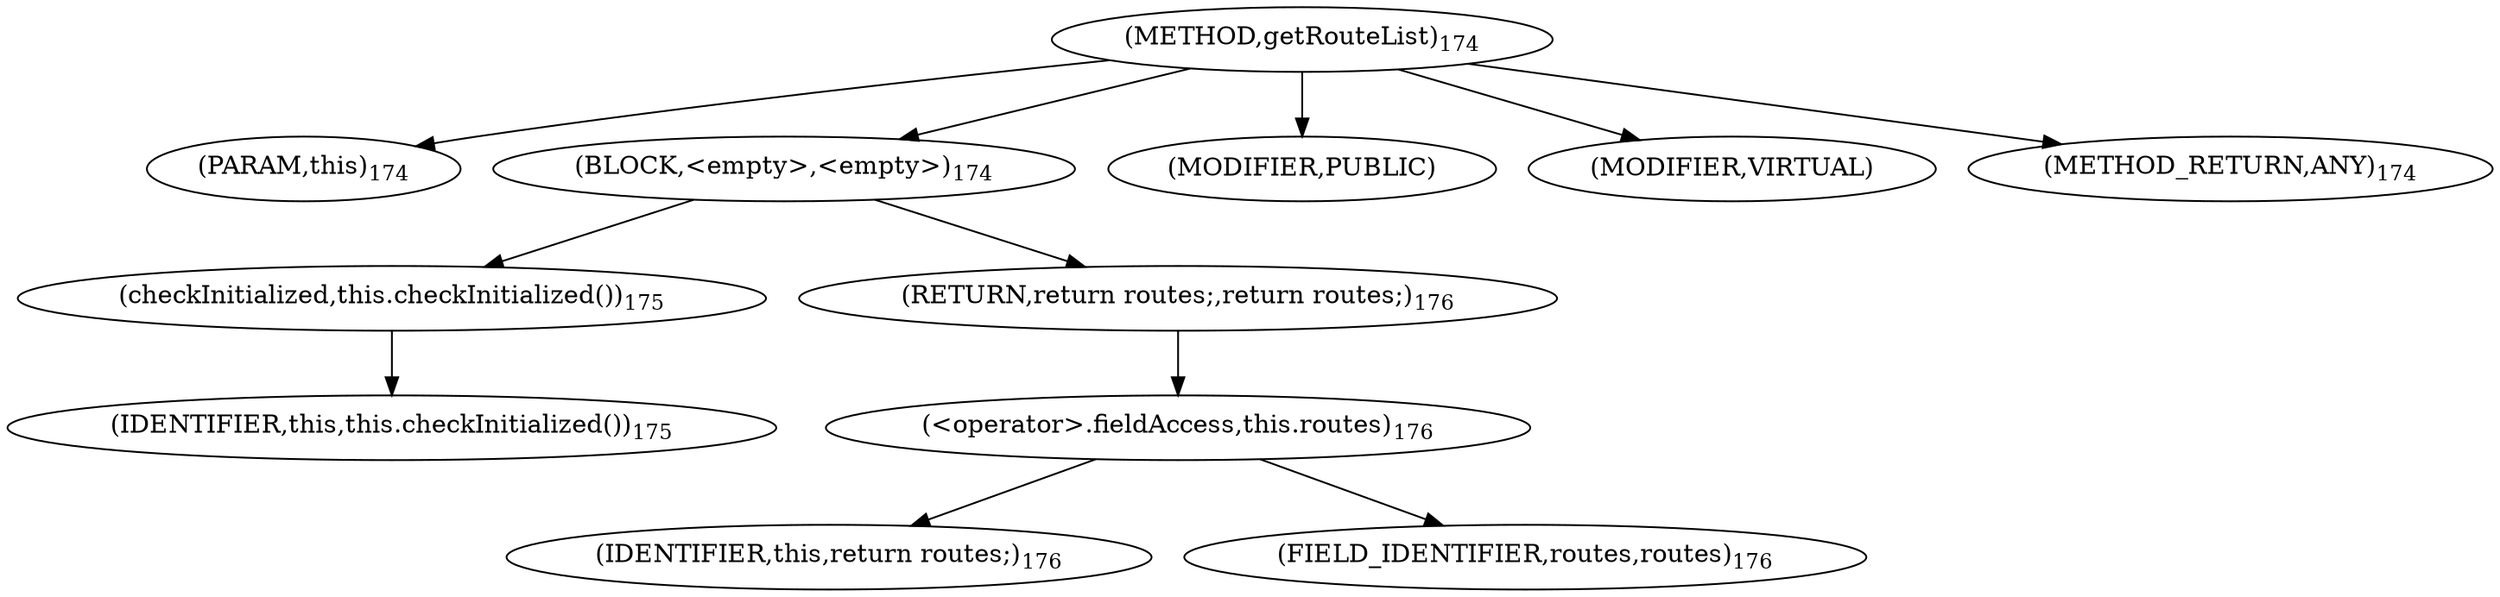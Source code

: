 digraph "getRouteList" {  
"324" [label = <(METHOD,getRouteList)<SUB>174</SUB>> ]
"27" [label = <(PARAM,this)<SUB>174</SUB>> ]
"325" [label = <(BLOCK,&lt;empty&gt;,&lt;empty&gt;)<SUB>174</SUB>> ]
"326" [label = <(checkInitialized,this.checkInitialized())<SUB>175</SUB>> ]
"26" [label = <(IDENTIFIER,this,this.checkInitialized())<SUB>175</SUB>> ]
"327" [label = <(RETURN,return routes;,return routes;)<SUB>176</SUB>> ]
"328" [label = <(&lt;operator&gt;.fieldAccess,this.routes)<SUB>176</SUB>> ]
"329" [label = <(IDENTIFIER,this,return routes;)<SUB>176</SUB>> ]
"330" [label = <(FIELD_IDENTIFIER,routes,routes)<SUB>176</SUB>> ]
"331" [label = <(MODIFIER,PUBLIC)> ]
"332" [label = <(MODIFIER,VIRTUAL)> ]
"333" [label = <(METHOD_RETURN,ANY)<SUB>174</SUB>> ]
  "324" -> "27" 
  "324" -> "325" 
  "324" -> "331" 
  "324" -> "332" 
  "324" -> "333" 
  "325" -> "326" 
  "325" -> "327" 
  "326" -> "26" 
  "327" -> "328" 
  "328" -> "329" 
  "328" -> "330" 
}
